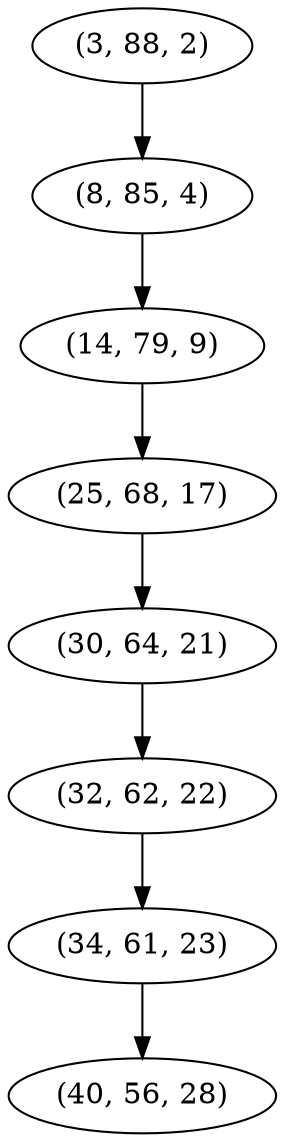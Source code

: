 digraph tree {
    "(3, 88, 2)";
    "(8, 85, 4)";
    "(14, 79, 9)";
    "(25, 68, 17)";
    "(30, 64, 21)";
    "(32, 62, 22)";
    "(34, 61, 23)";
    "(40, 56, 28)";
    "(3, 88, 2)" -> "(8, 85, 4)";
    "(8, 85, 4)" -> "(14, 79, 9)";
    "(14, 79, 9)" -> "(25, 68, 17)";
    "(25, 68, 17)" -> "(30, 64, 21)";
    "(30, 64, 21)" -> "(32, 62, 22)";
    "(32, 62, 22)" -> "(34, 61, 23)";
    "(34, 61, 23)" -> "(40, 56, 28)";
}
